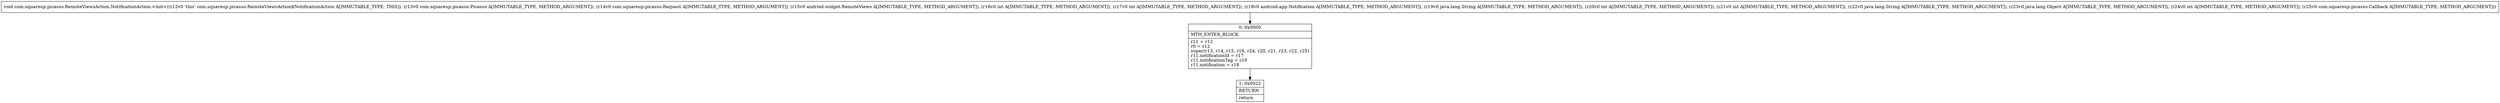 digraph "CFG forcom.squareup.picasso.RemoteViewsAction.NotificationAction.\<init\>(Lcom\/squareup\/picasso\/Picasso;Lcom\/squareup\/picasso\/Request;Landroid\/widget\/RemoteViews;IILandroid\/app\/Notification;Ljava\/lang\/String;IILjava\/lang\/String;Ljava\/lang\/Object;ILcom\/squareup\/picasso\/Callback;)V" {
Node_0 [shape=record,label="{0\:\ 0x0000|MTH_ENTER_BLOCK\l|r11 = r12\lr0 = r12\lsuper(r13, r14, r15, r16, r24, r20, r21, r23, r22, r25)\lr11.notificationId = r17\lr11.notificationTag = r19\lr11.notification = r18\l}"];
Node_1 [shape=record,label="{1\:\ 0x0022|RETURN\l|return\l}"];
MethodNode[shape=record,label="{void com.squareup.picasso.RemoteViewsAction.NotificationAction.\<init\>((r12v0 'this' com.squareup.picasso.RemoteViewsAction$NotificationAction A[IMMUTABLE_TYPE, THIS]), (r13v0 com.squareup.picasso.Picasso A[IMMUTABLE_TYPE, METHOD_ARGUMENT]), (r14v0 com.squareup.picasso.Request A[IMMUTABLE_TYPE, METHOD_ARGUMENT]), (r15v0 android.widget.RemoteViews A[IMMUTABLE_TYPE, METHOD_ARGUMENT]), (r16v0 int A[IMMUTABLE_TYPE, METHOD_ARGUMENT]), (r17v0 int A[IMMUTABLE_TYPE, METHOD_ARGUMENT]), (r18v0 android.app.Notification A[IMMUTABLE_TYPE, METHOD_ARGUMENT]), (r19v0 java.lang.String A[IMMUTABLE_TYPE, METHOD_ARGUMENT]), (r20v0 int A[IMMUTABLE_TYPE, METHOD_ARGUMENT]), (r21v0 int A[IMMUTABLE_TYPE, METHOD_ARGUMENT]), (r22v0 java.lang.String A[IMMUTABLE_TYPE, METHOD_ARGUMENT]), (r23v0 java.lang.Object A[IMMUTABLE_TYPE, METHOD_ARGUMENT]), (r24v0 int A[IMMUTABLE_TYPE, METHOD_ARGUMENT]), (r25v0 com.squareup.picasso.Callback A[IMMUTABLE_TYPE, METHOD_ARGUMENT])) }"];
MethodNode -> Node_0;
Node_0 -> Node_1;
}

